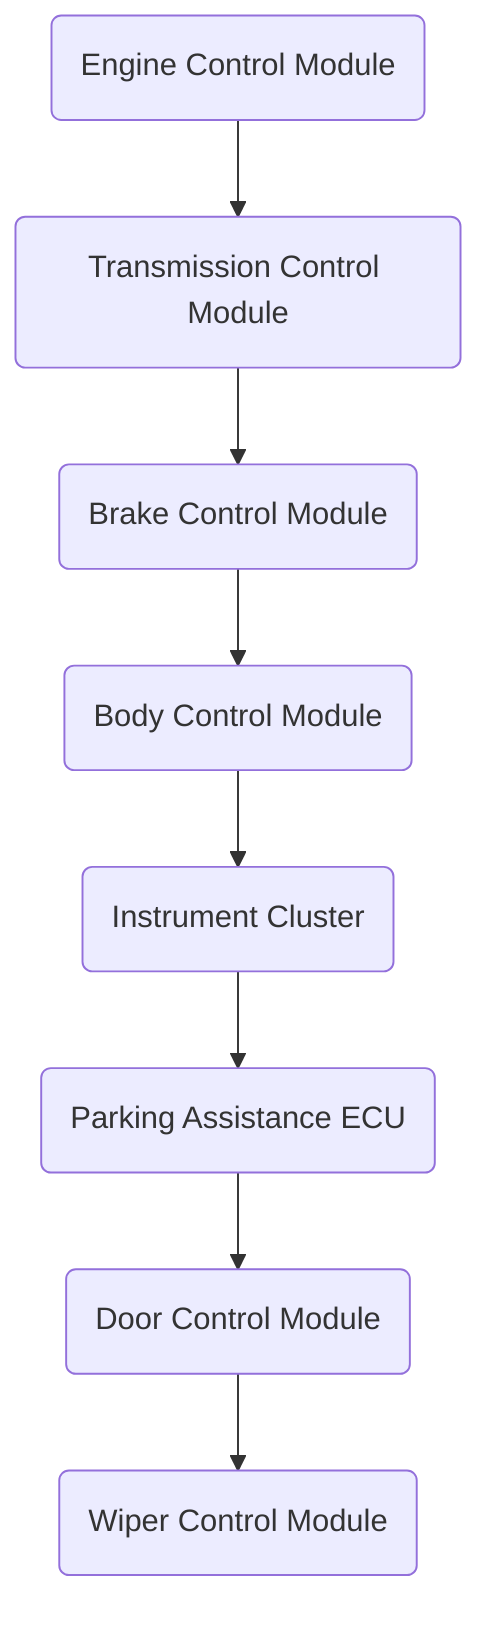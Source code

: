 graph TD
A(Engine Control Module) --> B(Transmission Control Module)
B --> C(Brake Control Module)
C --> D(Body Control Module)
D --> E(Instrument Cluster)
E --> F(Parking Assistance ECU)
F --> G(Door Control Module)
G --> H(Wiper Control Module)